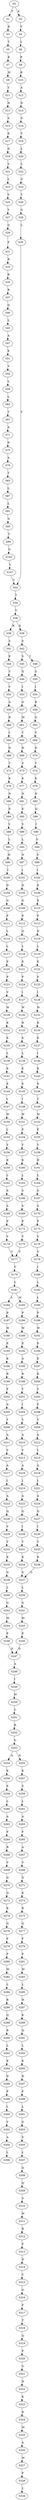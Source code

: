 strict digraph  {
	S0 -> S1 [ label = T ];
	S0 -> S2 [ label = E ];
	S1 -> S3 [ label = R ];
	S2 -> S4 [ label = V ];
	S3 -> S5 [ label = T ];
	S4 -> S6 [ label = L ];
	S5 -> S7 [ label = K ];
	S6 -> S8 [ label = P ];
	S7 -> S9 [ label = M ];
	S8 -> S10 [ label = R ];
	S9 -> S11 [ label = Y ];
	S10 -> S12 [ label = A ];
	S11 -> S13 [ label = H ];
	S12 -> S14 [ label = D ];
	S13 -> S15 [ label = S ];
	S14 -> S16 [ label = S ];
	S15 -> S17 [ label = E ];
	S16 -> S18 [ label = T ];
	S17 -> S19 [ label = D ];
	S18 -> S20 [ label = L ];
	S19 -> S21 [ label = V ];
	S20 -> S22 [ label = L ];
	S21 -> S23 [ label = L ];
	S22 -> S24 [ label = G ];
	S23 -> S25 [ label = V ];
	S24 -> S26 [ label = Y ];
	S25 -> S27 [ label = V ];
	S26 -> S28 [ label = G ];
	S27 -> S29 [ label = Q ];
	S28 -> S30 [ label = L ];
	S29 -> S31 [ label = F ];
	S30 -> S32 [ label = V ];
	S31 -> S33 [ label = R ];
	S32 -> S34 [ label = T ];
	S33 -> S35 [ label = R ];
	S34 -> S36 [ label = V ];
	S35 -> S37 [ label = R ];
	S36 -> S38 [ label = R ];
	S36 -> S39 [ label = K ];
	S37 -> S40 [ label = Q ];
	S38 -> S41 [ label = S ];
	S39 -> S42 [ label = S ];
	S40 -> S43 [ label = L ];
	S41 -> S44 [ label = E ];
	S42 -> S45 [ label = S ];
	S42 -> S46 [ label = T ];
	S43 -> S47 [ label = A ];
	S44 -> S48 [ label = T ];
	S45 -> S49 [ label = G ];
	S46 -> S50 [ label = S ];
	S47 -> S51 [ label = E ];
	S48 -> S52 [ label = V ];
	S49 -> S53 [ label = I ];
	S50 -> S54 [ label = I ];
	S51 -> S55 [ label = V ];
	S52 -> S56 [ label = A ];
	S53 -> S57 [ label = G ];
	S54 -> S58 [ label = R ];
	S55 -> S59 [ label = L ];
	S56 -> S60 [ label = R ];
	S57 -> S61 [ label = M ];
	S58 -> S62 [ label = G ];
	S59 -> S63 [ label = L ];
	S60 -> S64 [ label = I ];
	S61 -> S65 [ label = T ];
	S62 -> S66 [ label = V ];
	S63 -> S67 [ label = T ];
	S64 -> S68 [ label = D ];
	S65 -> S69 [ label = H ];
	S66 -> S70 [ label = D ];
	S67 -> S71 [ label = A ];
	S68 -> S72 [ label = T ];
	S69 -> S73 [ label = S ];
	S70 -> S74 [ label = T ];
	S71 -> S75 [ label = D ];
	S72 -> S76 [ label = K ];
	S73 -> S77 [ label = K ];
	S74 -> S78 [ label = K ];
	S75 -> S79 [ label = A ];
	S76 -> S80 [ label = N ];
	S77 -> S81 [ label = N ];
	S78 -> S82 [ label = N ];
	S79 -> S83 [ label = T ];
	S80 -> S84 [ label = E ];
	S81 -> S85 [ label = E ];
	S82 -> S86 [ label = Q ];
	S83 -> S87 [ label = L ];
	S84 -> S88 [ label = V ];
	S85 -> S89 [ label = V ];
	S86 -> S90 [ label = I ];
	S87 -> S91 [ label = L ];
	S88 -> S92 [ label = L ];
	S89 -> S93 [ label = L ];
	S90 -> S94 [ label = V ];
	S91 -> S95 [ label = G ];
	S92 -> S96 [ label = H ];
	S93 -> S97 [ label = N ];
	S94 -> S98 [ label = S ];
	S95 -> S99 [ label = Y ];
	S96 -> S100 [ label = I ];
	S97 -> S101 [ label = I ];
	S98 -> S102 [ label = I ];
	S99 -> S103 [ label = G ];
	S100 -> S104 [ label = D ];
	S101 -> S105 [ label = D ];
	S102 -> S106 [ label = E ];
	S103 -> S107 [ label = L ];
	S104 -> S108 [ label = G ];
	S105 -> S109 [ label = G ];
	S106 -> S110 [ label = E ];
	S107 -> S32 [ label = V ];
	S108 -> S111 [ label = P ];
	S109 -> S112 [ label = P ];
	S110 -> S113 [ label = P ];
	S111 -> S114 [ label = L ];
	S112 -> S115 [ label = Q ];
	S113 -> S116 [ label = D ];
	S114 -> S117 [ label = L ];
	S115 -> S118 [ label = L ];
	S116 -> S119 [ label = L ];
	S117 -> S120 [ label = E ];
	S118 -> S121 [ label = E ];
	S119 -> S122 [ label = E ];
	S120 -> S123 [ label = P ];
	S121 -> S124 [ label = P ];
	S122 -> S125 [ label = P ];
	S123 -> S126 [ label = V ];
	S124 -> S127 [ label = I ];
	S125 -> S128 [ label = I ];
	S126 -> S129 [ label = W ];
	S127 -> S130 [ label = W ];
	S128 -> S131 [ label = W ];
	S129 -> S132 [ label = K ];
	S130 -> S133 [ label = R ];
	S131 -> S134 [ label = K ];
	S132 -> S135 [ label = E ];
	S133 -> S136 [ label = E ];
	S134 -> S137 [ label = E ];
	S135 -> S138 [ label = L ];
	S136 -> S139 [ label = L ];
	S137 -> S140 [ label = I ];
	S138 -> S141 [ label = E ];
	S139 -> S142 [ label = E ];
	S140 -> S143 [ label = E ];
	S141 -> S144 [ label = E ];
	S142 -> S145 [ label = E ];
	S143 -> S146 [ label = E ];
	S144 -> S147 [ label = I ];
	S145 -> S148 [ label = I ];
	S146 -> S149 [ label = T ];
	S147 -> S150 [ label = W ];
	S148 -> S151 [ label = W ];
	S149 -> S152 [ label = W ];
	S150 -> S153 [ label = L ];
	S151 -> S154 [ label = P ];
	S152 -> S155 [ label = P ];
	S153 -> S156 [ label = Y ];
	S154 -> S157 [ label = Y ];
	S155 -> S158 [ label = Y ];
	S156 -> S159 [ label = K ];
	S157 -> S160 [ label = K ];
	S158 -> S161 [ label = R ];
	S159 -> S162 [ label = L ];
	S160 -> S163 [ label = L ];
	S161 -> S164 [ label = L ];
	S162 -> S165 [ label = S ];
	S163 -> S166 [ label = S ];
	S164 -> S167 [ label = S ];
	S165 -> S168 [ label = S ];
	S166 -> S169 [ label = S ];
	S167 -> S170 [ label = S ];
	S168 -> S171 [ label = P ];
	S169 -> S172 [ label = P ];
	S170 -> S173 [ label = P ];
	S171 -> S174 [ label = V ];
	S172 -> S175 [ label = V ];
	S173 -> S176 [ label = V ];
	S174 -> S177 [ label = V ];
	S175 -> S177 [ label = V ];
	S176 -> S178 [ label = V ];
	S177 -> S179 [ label = V ];
	S178 -> S180 [ label = I ];
	S179 -> S181 [ label = L ];
	S180 -> S182 [ label = L ];
	S181 -> S183 [ label = M ];
	S181 -> S184 [ label = L ];
	S182 -> S185 [ label = L ];
	S183 -> S186 [ label = P ];
	S184 -> S187 [ label = P ];
	S185 -> S188 [ label = P ];
	S186 -> S189 [ label = W ];
	S187 -> S190 [ label = W ];
	S188 -> S191 [ label = W ];
	S189 -> S192 [ label = E ];
	S190 -> S193 [ label = E ];
	S191 -> S194 [ label = E ];
	S192 -> S195 [ label = A ];
	S193 -> S196 [ label = K ];
	S194 -> S197 [ label = E ];
	S195 -> S198 [ label = R ];
	S196 -> S199 [ label = R ];
	S197 -> S200 [ label = K ];
	S198 -> S201 [ label = Y ];
	S199 -> S202 [ label = F ];
	S200 -> S203 [ label = Y ];
	S201 -> S204 [ label = I ];
	S202 -> S205 [ label = A ];
	S203 -> S206 [ label = F ];
	S204 -> S207 [ label = Y ];
	S205 -> S208 [ label = Y ];
	S206 -> S209 [ label = Y ];
	S207 -> S210 [ label = A ];
	S208 -> S211 [ label = A ];
	S209 -> S212 [ label = A ];
	S210 -> S213 [ label = V ];
	S211 -> S214 [ label = V ];
	S212 -> S215 [ label = I ];
	S213 -> S216 [ label = A ];
	S214 -> S217 [ label = A ];
	S215 -> S218 [ label = A ];
	S216 -> S219 [ label = I ];
	S217 -> S220 [ label = I ];
	S218 -> S221 [ label = I ];
	S219 -> S222 [ label = A ];
	S220 -> S223 [ label = A ];
	S221 -> S224 [ label = A ];
	S222 -> S225 [ label = Q ];
	S223 -> S226 [ label = Q ];
	S224 -> S227 [ label = Q ];
	S225 -> S228 [ label = I ];
	S226 -> S229 [ label = V ];
	S227 -> S230 [ label = I ];
	S228 -> S231 [ label = T ];
	S229 -> S232 [ label = T ];
	S230 -> S233 [ label = T ];
	S231 -> S234 [ label = K ];
	S232 -> S235 [ label = K ];
	S233 -> S236 [ label = K ];
	S234 -> S237 [ label = G ];
	S235 -> S238 [ label = G ];
	S236 -> S237 [ label = G ];
	S237 -> S239 [ label = L ];
	S238 -> S240 [ label = L ];
	S239 -> S241 [ label = G ];
	S240 -> S242 [ label = G ];
	S241 -> S243 [ label = M ];
	S242 -> S244 [ label = M ];
	S243 -> S245 [ label = E ];
	S244 -> S246 [ label = E ];
	S245 -> S247 [ label = D ];
	S246 -> S247 [ label = D ];
	S247 -> S248 [ label = A ];
	S248 -> S249 [ label = I ];
	S249 -> S250 [ label = M ];
	S250 -> S251 [ label = C ];
	S251 -> S252 [ label = R ];
	S252 -> S253 [ label = G ];
	S253 -> S254 [ label = G ];
	S253 -> S255 [ label = N ];
	S254 -> S256 [ label = K ];
	S255 -> S257 [ label = K ];
	S256 -> S258 [ label = E ];
	S257 -> S259 [ label = S ];
	S258 -> S260 [ label = L ];
	S259 -> S261 [ label = L ];
	S260 -> S262 [ label = A ];
	S261 -> S263 [ label = A ];
	S262 -> S264 [ label = F ];
	S263 -> S265 [ label = F ];
	S264 -> S266 [ label = R ];
	S265 -> S267 [ label = A ];
	S266 -> S268 [ label = V ];
	S267 -> S269 [ label = V ];
	S268 -> S270 [ label = G ];
	S269 -> S271 [ label = G ];
	S270 -> S272 [ label = Q ];
	S271 -> S273 [ label = K ];
	S272 -> S274 [ label = K ];
	S273 -> S275 [ label = R ];
	S274 -> S276 [ label = Q ];
	S275 -> S277 [ label = Q ];
	S276 -> S278 [ label = F ];
	S277 -> S279 [ label = F ];
	S278 -> S280 [ label = P ];
	S279 -> S281 [ label = P ];
	S280 -> S282 [ label = M ];
	S281 -> S283 [ label = M ];
	S282 -> S284 [ label = L ];
	S283 -> S285 [ label = L ];
	S284 -> S286 [ label = R ];
	S285 -> S287 [ label = H ];
	S286 -> S288 [ label = Q ];
	S287 -> S289 [ label = K ];
	S288 -> S290 [ label = R ];
	S289 -> S291 [ label = Q ];
	S290 -> S292 [ label = L ];
	S291 -> S293 [ label = L ];
	S292 -> S294 [ label = K ];
	S293 -> S295 [ label = K ];
	S294 -> S296 [ label = D ];
	S295 -> S297 [ label = H ];
	S296 -> S298 [ label = P ];
	S297 -> S299 [ label = P ];
	S298 -> S300 [ label = L ];
	S299 -> S301 [ label = L ];
	S300 -> S302 [ label = V ];
	S301 -> S303 [ label = G ];
	S302 -> S304 [ label = A ];
	S303 -> S305 [ label = S ];
	S304 -> S306 [ label = L ];
	S305 -> S307 [ label = L ];
	S307 -> S308 [ label = Q ];
	S308 -> S309 [ label = Q ];
	S309 -> S310 [ label = S ];
	S310 -> S311 [ label = W ];
	S311 -> S312 [ label = R ];
	S312 -> S313 [ label = P ];
	S313 -> S314 [ label = D ];
	S314 -> S315 [ label = C ];
	S315 -> S316 [ label = G ];
	S316 -> S317 [ label = F ];
	S317 -> S318 [ label = T ];
	S318 -> S319 [ label = Q ];
	S319 -> S320 [ label = P ];
	S320 -> S321 [ label = G ];
	S321 -> S322 [ label = N ];
	S322 -> S323 [ label = K ];
	S323 -> S324 [ label = D ];
	S324 -> S325 [ label = M ];
	S325 -> S326 [ label = A ];
	S326 -> S327 [ label = M ];
	S327 -> S328 [ label = P ];
	S328 -> S329 [ label = L ];
}
